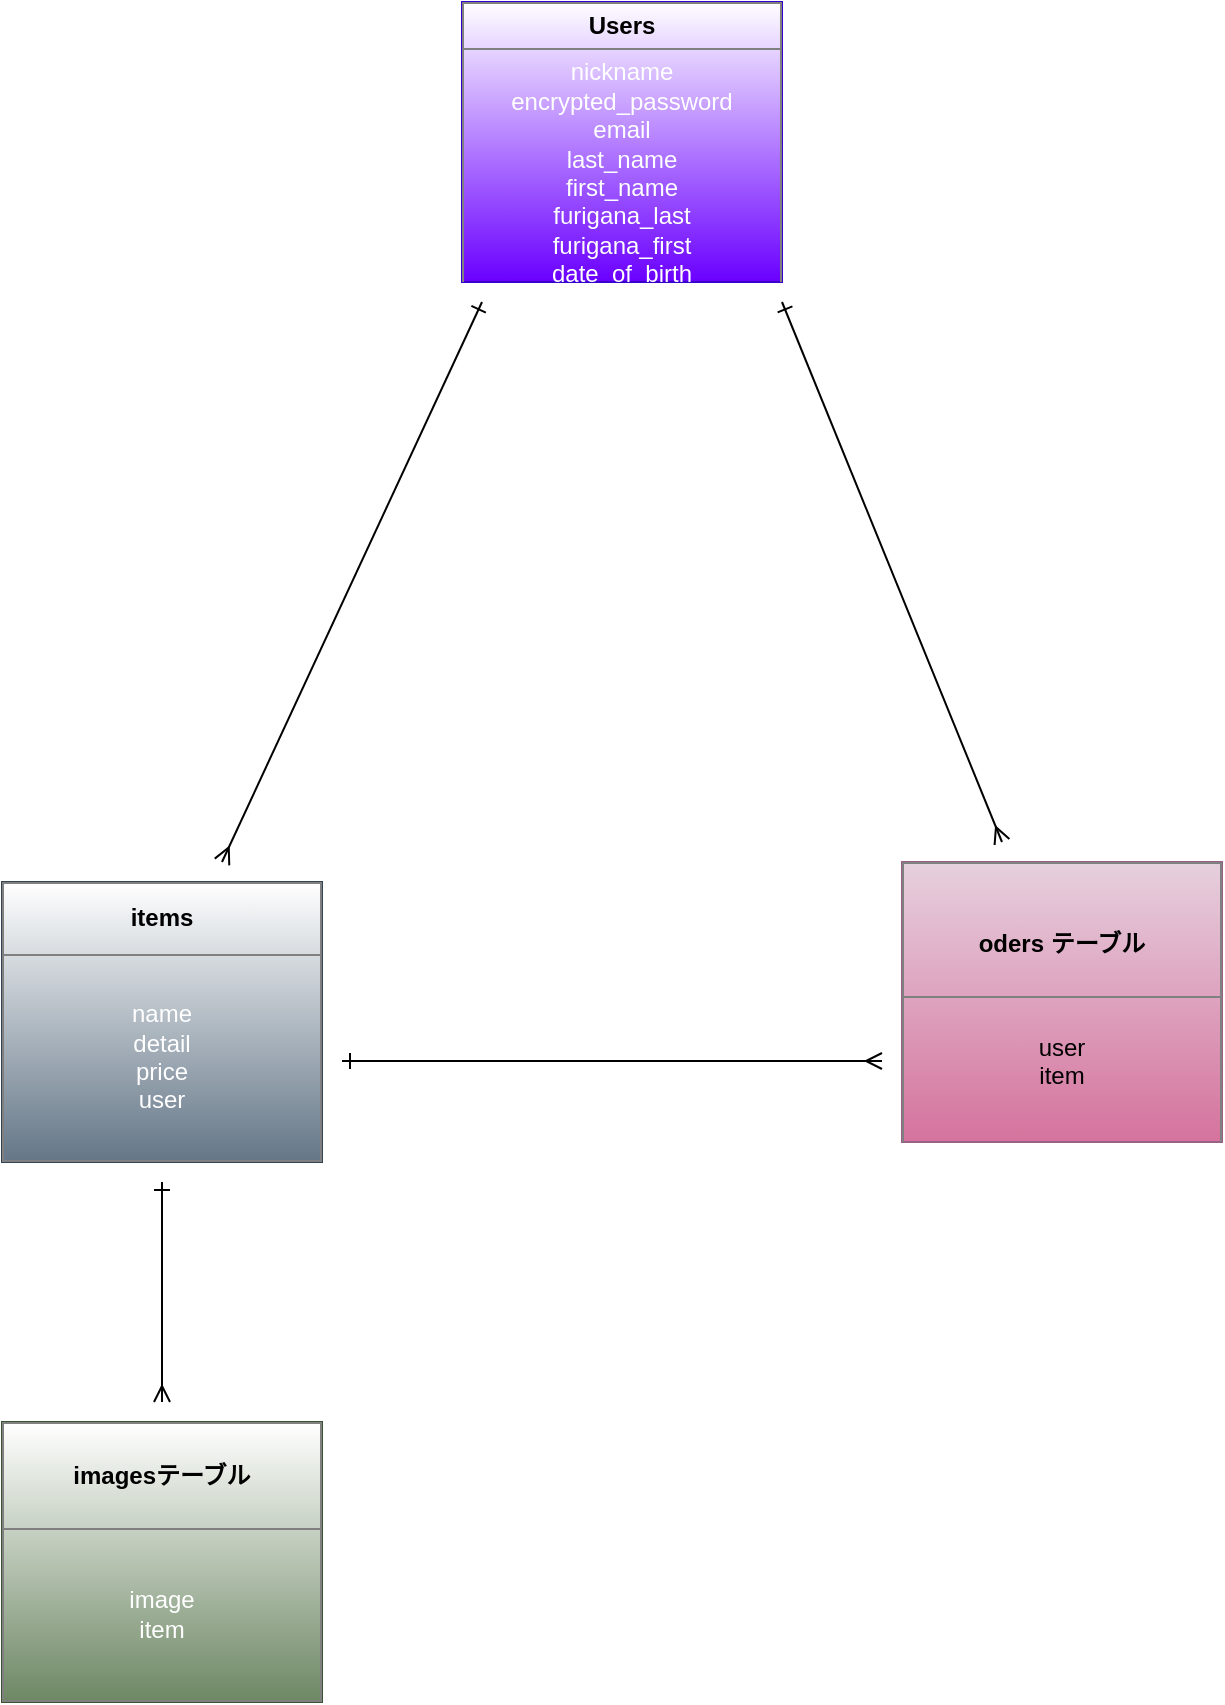 <mxfile>
    <diagram id="mYk3bBuHc2IwE_diwdll" name="ページ1">
        <mxGraphModel dx="380" dy="526" grid="1" gridSize="10" guides="0" tooltips="1" connect="0" arrows="1" fold="1" page="1" pageScale="1" pageWidth="827" pageHeight="1169" math="0" shadow="0">
            <root>
                <mxCell id="0"/>
                <mxCell id="1" parent="0"/>
                <mxCell id="19" value="&lt;table border=&quot;1&quot; width=&quot;100%&quot; cellpadding=&quot;4&quot; style=&quot;width: 100% ; height: 100% ; border-collapse: collapse&quot;&gt;&lt;tbody&gt;&lt;tr&gt;&lt;th align=&quot;center&quot;&gt;&lt;font color=&quot;#000000&quot;&gt;Users&lt;/font&gt;&lt;/th&gt;&lt;/tr&gt;&lt;tr&gt;&lt;td align=&quot;center&quot;&gt;nickname&lt;br&gt;encrypted_password&lt;br&gt;email&lt;br&gt;last_name&lt;br&gt;first_name&lt;br&gt;furigana_last&lt;br&gt;furigana_first&lt;br&gt;date_of_birth&lt;/td&gt;&lt;/tr&gt;&lt;tr&gt;&lt;td align=&quot;center&quot;&gt;&lt;br&gt;&lt;/td&gt;&lt;/tr&gt;&lt;/tbody&gt;&lt;/table&gt;" style="text;html=1;strokeColor=#3700CC;fillColor=#6a00ff;overflow=fill;fontColor=#ffffff;gradientColor=#ffffff;gradientDirection=north;" parent="1" vertex="1">
                    <mxGeometry x="310" y="30" width="160" height="140" as="geometry"/>
                </mxCell>
                <mxCell id="23" value="&lt;table border=&quot;1&quot; width=&quot;100%&quot; cellpadding=&quot;4&quot; style=&quot;width: 100% ; height: 100% ; border-collapse: collapse&quot;&gt;&lt;tbody&gt;&lt;tr&gt;&lt;th align=&quot;center&quot;&gt;&lt;font color=&quot;#000000&quot;&gt;items&lt;/font&gt;&lt;/th&gt;&lt;/tr&gt;&lt;tr&gt;&lt;td align=&quot;center&quot;&gt;name&lt;br&gt;detail&lt;br&gt;price&lt;br&gt;user&lt;/td&gt;&lt;/tr&gt;&lt;/tbody&gt;&lt;/table&gt;" style="text;html=1;strokeColor=#314354;fillColor=#647687;overflow=fill;fontColor=#ffffff;gradientDirection=north;gradientColor=#ffffff;" parent="1" vertex="1">
                    <mxGeometry x="80" y="470" width="160" height="140" as="geometry"/>
                </mxCell>
                <mxCell id="24" value="&lt;table border=&quot;1&quot; width=&quot;100%&quot; cellpadding=&quot;4&quot; style=&quot;width: 100% ; height: 100% ; border-collapse: collapse&quot;&gt;&lt;tbody&gt;&lt;tr&gt;&lt;th align=&quot;center&quot;&gt;&lt;font color=&quot;#000000&quot;&gt;&lt;br&gt;&lt;br&gt;oders テーブル&lt;br&gt;&lt;br&gt;&lt;/font&gt;&lt;/th&gt;&lt;/tr&gt;&lt;tr&gt;&lt;td align=&quot;center&quot;&gt;&lt;br&gt;user&lt;br&gt;item&lt;br&gt;&lt;br&gt;&lt;br&gt;&lt;/td&gt;&lt;/tr&gt;&lt;tr&gt;&lt;td align=&quot;center&quot;&gt;&lt;br&gt;&lt;/td&gt;&lt;/tr&gt;&lt;/tbody&gt;&lt;/table&gt;" style="text;html=1;strokeColor=#996185;fillColor=#e6d0de;overflow=fill;gradientDirection=south;gradientColor=#d5739d;" parent="1" vertex="1">
                    <mxGeometry x="530" y="460" width="160" height="140" as="geometry"/>
                </mxCell>
                <mxCell id="34" value="" style="shape=crossbar;whiteSpace=wrap;html=1;rounded=1;gradientColor=#ffffff;strokeColor=none;" parent="1" vertex="1">
                    <mxGeometry x="240" y="550" width="280" height="20" as="geometry"/>
                </mxCell>
                <mxCell id="35" style="edgeStyle=none;rounded=0;orthogonalLoop=1;jettySize=auto;html=1;exitX=1;exitY=0.5;exitDx=0;exitDy=0;exitPerimeter=0;startArrow=ERone;startFill=0;endArrow=ERmany;endFill=0;" parent="1" edge="1">
                    <mxGeometry relative="1" as="geometry">
                        <mxPoint x="520" y="559.5" as="targetPoint"/>
                        <mxPoint x="250" y="559.5" as="sourcePoint"/>
                    </mxGeometry>
                </mxCell>
                <mxCell id="38" value="" style="endArrow=ERone;html=1;endFill=0;startArrow=ERmany;startFill=0;" edge="1" parent="1">
                    <mxGeometry width="50" height="50" relative="1" as="geometry">
                        <mxPoint x="190" y="460" as="sourcePoint"/>
                        <mxPoint x="320" y="180" as="targetPoint"/>
                    </mxGeometry>
                </mxCell>
                <mxCell id="39" value="" style="endArrow=ERone;html=1;endFill=0;startArrow=ERmany;startFill=0;" edge="1" parent="1">
                    <mxGeometry width="50" height="50" relative="1" as="geometry">
                        <mxPoint x="580" y="450" as="sourcePoint"/>
                        <mxPoint x="470" y="180" as="targetPoint"/>
                    </mxGeometry>
                </mxCell>
                <mxCell id="40" value="" style="endArrow=ERone;html=1;startArrow=ERmany;startFill=0;endFill=0;" edge="1" parent="1">
                    <mxGeometry width="50" height="50" relative="1" as="geometry">
                        <mxPoint x="160" y="730" as="sourcePoint"/>
                        <mxPoint x="160" y="620" as="targetPoint"/>
                        <Array as="points"/>
                    </mxGeometry>
                </mxCell>
                <mxCell id="41" value="&lt;table border=&quot;1&quot; width=&quot;100%&quot; cellpadding=&quot;4&quot; style=&quot;width: 100% ; height: 100% ; border-collapse: collapse&quot;&gt;&lt;tbody&gt;&lt;tr&gt;&lt;th align=&quot;center&quot;&gt;&lt;font color=&quot;#000000&quot;&gt;imagesテーブル&lt;/font&gt;&lt;/th&gt;&lt;/tr&gt;&lt;tr&gt;&lt;td align=&quot;center&quot;&gt;image&lt;br&gt;item&lt;/td&gt;&lt;/tr&gt;&lt;/tbody&gt;&lt;/table&gt;" style="text;html=1;strokeColor=#3A5431;fillColor=#6d8764;overflow=fill;fontColor=#ffffff;gradientDirection=north;gradientColor=#ffffff;" vertex="1" parent="1">
                    <mxGeometry x="80" y="740" width="160" height="140" as="geometry"/>
                </mxCell>
            </root>
        </mxGraphModel>
    </diagram>
</mxfile>